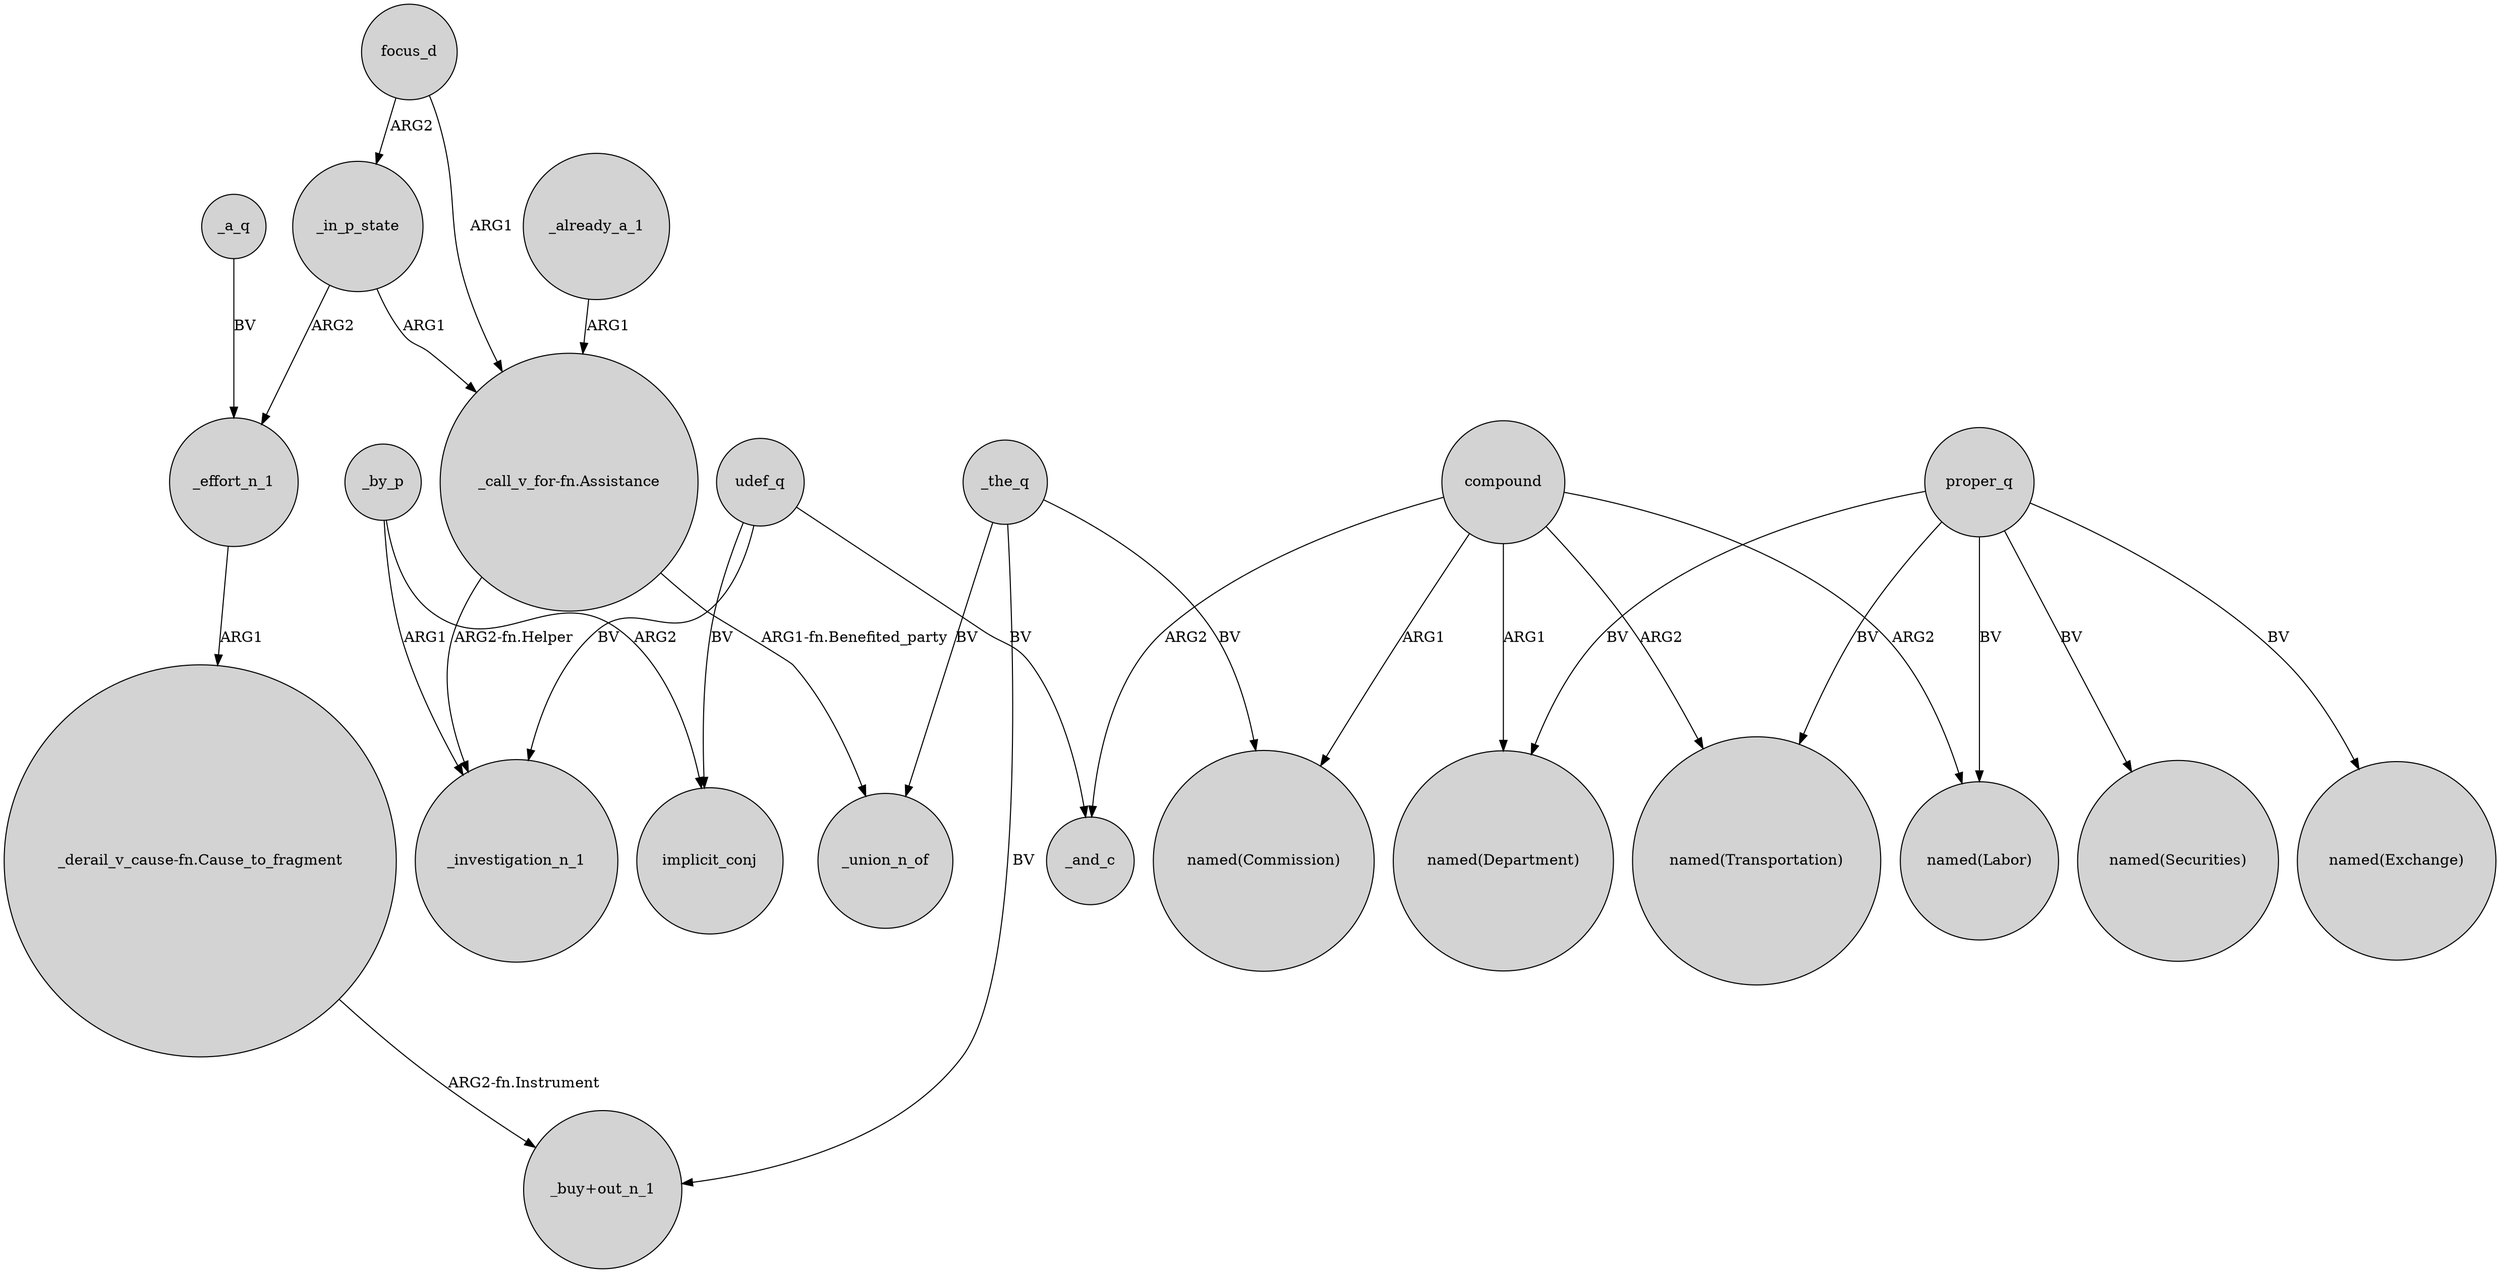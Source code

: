 digraph {
	node [shape=circle style=filled]
	focus_d -> _in_p_state [label=ARG2]
	compound -> "named(Commission)" [label=ARG1]
	proper_q -> "named(Securities)" [label=BV]
	_already_a_1 -> "_call_v_for-fn.Assistance" [label=ARG1]
	"_call_v_for-fn.Assistance" -> _investigation_n_1 [label="ARG2-fn.Helper"]
	_in_p_state -> _effort_n_1 [label=ARG2]
	_a_q -> _effort_n_1 [label=BV]
	udef_q -> _and_c [label=BV]
	proper_q -> "named(Exchange)" [label=BV]
	compound -> _and_c [label=ARG2]
	_in_p_state -> "_call_v_for-fn.Assistance" [label=ARG1]
	_by_p -> _investigation_n_1 [label=ARG1]
	_the_q -> "named(Commission)" [label=BV]
	focus_d -> "_call_v_for-fn.Assistance" [label=ARG1]
	"_derail_v_cause-fn.Cause_to_fragment" -> "_buy+out_n_1" [label="ARG2-fn.Instrument"]
	proper_q -> "named(Labor)" [label=BV]
	"_call_v_for-fn.Assistance" -> _union_n_of [label="ARG1-fn.Benefited_party"]
	compound -> "named(Transportation)" [label=ARG2]
	proper_q -> "named(Transportation)" [label=BV]
	compound -> "named(Department)" [label=ARG1]
	_the_q -> _union_n_of [label=BV]
	_by_p -> implicit_conj [label=ARG2]
	proper_q -> "named(Department)" [label=BV]
	compound -> "named(Labor)" [label=ARG2]
	_effort_n_1 -> "_derail_v_cause-fn.Cause_to_fragment" [label=ARG1]
	_the_q -> "_buy+out_n_1" [label=BV]
	udef_q -> implicit_conj [label=BV]
	udef_q -> _investigation_n_1 [label=BV]
}
